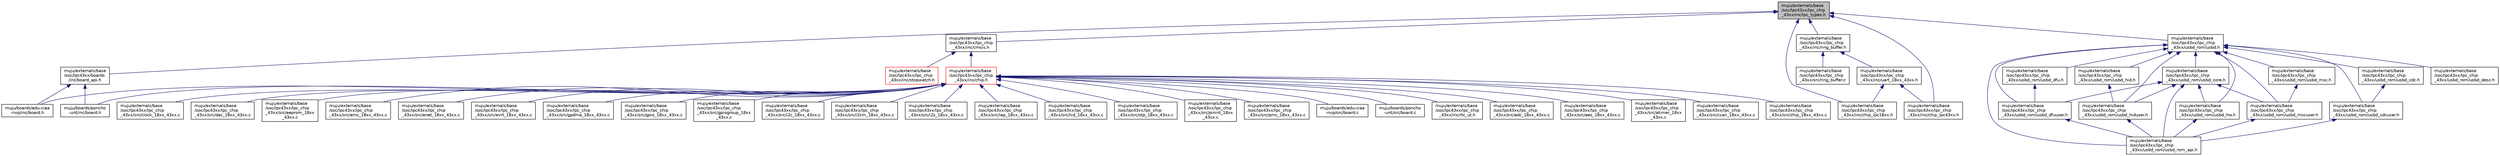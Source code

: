 digraph "muju/externals/base/soc/lpc43xx/lpc_chip_43xx/inc/lpc_types.h"
{
  edge [fontname="Helvetica",fontsize="10",labelfontname="Helvetica",labelfontsize="10"];
  node [fontname="Helvetica",fontsize="10",shape=record];
  Node3 [label="muju/externals/base\l/soc/lpc43xx/lpc_chip\l_43xx/inc/lpc_types.h",height=0.2,width=0.4,color="black", fillcolor="grey75", style="filled", fontcolor="black"];
  Node3 -> Node4 [dir="back",color="midnightblue",fontsize="10",style="solid",fontname="Helvetica"];
  Node4 [label="muju/externals/base\l/soc/lpc43xx/boards\l/inc/board_api.h",height=0.2,width=0.4,color="black", fillcolor="white", style="filled",URL="$board__api_8h.html"];
  Node4 -> Node5 [dir="back",color="midnightblue",fontsize="10",style="solid",fontname="Helvetica"];
  Node5 [label="muju/boards/edu-ciaa\l-nxp/inc/board.h",height=0.2,width=0.4,color="black", fillcolor="white", style="filled",URL="$edu-ciaa-nxp_2inc_2board_8h.html"];
  Node4 -> Node6 [dir="back",color="midnightblue",fontsize="10",style="solid",fontname="Helvetica"];
  Node6 [label="muju/boards/poncho\l-unt/inc/board.h",height=0.2,width=0.4,color="black", fillcolor="white", style="filled",URL="$poncho-unt_2inc_2board_8h.html"];
  Node3 -> Node7 [dir="back",color="midnightblue",fontsize="10",style="solid",fontname="Helvetica"];
  Node7 [label="muju/externals/base\l/soc/lpc43xx/lpc_chip\l_43xx/inc/cmsis.h",height=0.2,width=0.4,color="black", fillcolor="white", style="filled",URL="$cmsis_8h.html"];
  Node7 -> Node8 [dir="back",color="midnightblue",fontsize="10",style="solid",fontname="Helvetica"];
  Node8 [label="muju/externals/base\l/soc/lpc43xx/lpc_chip\l_43xx/inc/chip.h",height=0.2,width=0.4,color="red", fillcolor="white", style="filled",URL="$chip_8h.html"];
  Node8 -> Node5 [dir="back",color="midnightblue",fontsize="10",style="solid",fontname="Helvetica"];
  Node8 -> Node9 [dir="back",color="midnightblue",fontsize="10",style="solid",fontname="Helvetica"];
  Node9 [label="muju/boards/edu-ciaa\l-nxp/src/board.c",height=0.2,width=0.4,color="black", fillcolor="white", style="filled",URL="$edu-ciaa-nxp_2src_2board_8c.html"];
  Node8 -> Node6 [dir="back",color="midnightblue",fontsize="10",style="solid",fontname="Helvetica"];
  Node8 -> Node10 [dir="back",color="midnightblue",fontsize="10",style="solid",fontname="Helvetica"];
  Node10 [label="muju/boards/poncho\l-unt/src/board.c",height=0.2,width=0.4,color="black", fillcolor="white", style="filled",URL="$poncho-unt_2src_2board_8c.html"];
  Node8 -> Node11 [dir="back",color="midnightblue",fontsize="10",style="solid",fontname="Helvetica"];
  Node11 [label="muju/externals/base\l/soc/lpc43xx/lpc_chip\l_43xx/inc/rtc_ut.h",height=0.2,width=0.4,color="black", fillcolor="white", style="filled",URL="$rtc__ut_8h.html"];
  Node8 -> Node12 [dir="back",color="midnightblue",fontsize="10",style="solid",fontname="Helvetica"];
  Node12 [label="muju/externals/base\l/soc/lpc43xx/lpc_chip\l_43xx/src/adc_18xx_43xx.c",height=0.2,width=0.4,color="black", fillcolor="white", style="filled",URL="$adc__18xx__43xx_8c.html"];
  Node8 -> Node13 [dir="back",color="midnightblue",fontsize="10",style="solid",fontname="Helvetica"];
  Node13 [label="muju/externals/base\l/soc/lpc43xx/lpc_chip\l_43xx/src/aes_18xx_43xx.c",height=0.2,width=0.4,color="black", fillcolor="white", style="filled",URL="$aes__18xx__43xx_8c.html"];
  Node8 -> Node14 [dir="back",color="midnightblue",fontsize="10",style="solid",fontname="Helvetica"];
  Node14 [label="muju/externals/base\l/soc/lpc43xx/lpc_chip\l_43xx/src/atimer_18xx\l_43xx.c",height=0.2,width=0.4,color="black", fillcolor="white", style="filled",URL="$atimer__18xx__43xx_8c.html"];
  Node8 -> Node15 [dir="back",color="midnightblue",fontsize="10",style="solid",fontname="Helvetica"];
  Node15 [label="muju/externals/base\l/soc/lpc43xx/lpc_chip\l_43xx/src/ccan_18xx_43xx.c",height=0.2,width=0.4,color="black", fillcolor="white", style="filled",URL="$ccan__18xx__43xx_8c.html"];
  Node8 -> Node16 [dir="back",color="midnightblue",fontsize="10",style="solid",fontname="Helvetica"];
  Node16 [label="muju/externals/base\l/soc/lpc43xx/lpc_chip\l_43xx/src/chip_18xx_43xx.c",height=0.2,width=0.4,color="black", fillcolor="white", style="filled",URL="$chip__18xx__43xx_8c.html"];
  Node8 -> Node17 [dir="back",color="midnightblue",fontsize="10",style="solid",fontname="Helvetica"];
  Node17 [label="muju/externals/base\l/soc/lpc43xx/lpc_chip\l_43xx/src/clock_18xx_43xx.c",height=0.2,width=0.4,color="black", fillcolor="white", style="filled",URL="$clock__18xx__43xx_8c.html"];
  Node8 -> Node18 [dir="back",color="midnightblue",fontsize="10",style="solid",fontname="Helvetica"];
  Node18 [label="muju/externals/base\l/soc/lpc43xx/lpc_chip\l_43xx/src/dac_18xx_43xx.c",height=0.2,width=0.4,color="black", fillcolor="white", style="filled",URL="$dac__18xx__43xx_8c.html"];
  Node8 -> Node19 [dir="back",color="midnightblue",fontsize="10",style="solid",fontname="Helvetica"];
  Node19 [label="muju/externals/base\l/soc/lpc43xx/lpc_chip\l_43xx/src/eeprom_18xx\l_43xx.c",height=0.2,width=0.4,color="black", fillcolor="white", style="filled",URL="$eeprom__18xx__43xx_8c.html"];
  Node8 -> Node20 [dir="back",color="midnightblue",fontsize="10",style="solid",fontname="Helvetica"];
  Node20 [label="muju/externals/base\l/soc/lpc43xx/lpc_chip\l_43xx/src/emc_18xx_43xx.c",height=0.2,width=0.4,color="black", fillcolor="white", style="filled",URL="$emc__18xx__43xx_8c.html"];
  Node8 -> Node21 [dir="back",color="midnightblue",fontsize="10",style="solid",fontname="Helvetica"];
  Node21 [label="muju/externals/base\l/soc/lpc43xx/lpc_chip\l_43xx/src/enet_18xx_43xx.c",height=0.2,width=0.4,color="black", fillcolor="white", style="filled",URL="$enet__18xx__43xx_8c.html"];
  Node8 -> Node22 [dir="back",color="midnightblue",fontsize="10",style="solid",fontname="Helvetica"];
  Node22 [label="muju/externals/base\l/soc/lpc43xx/lpc_chip\l_43xx/src/evrt_18xx_43xx.c",height=0.2,width=0.4,color="black", fillcolor="white", style="filled",URL="$evrt__18xx__43xx_8c.html"];
  Node8 -> Node23 [dir="back",color="midnightblue",fontsize="10",style="solid",fontname="Helvetica"];
  Node23 [label="muju/externals/base\l/soc/lpc43xx/lpc_chip\l_43xx/src/gpdma_18xx_43xx.c",height=0.2,width=0.4,color="black", fillcolor="white", style="filled",URL="$gpdma__18xx__43xx_8c.html"];
  Node8 -> Node24 [dir="back",color="midnightblue",fontsize="10",style="solid",fontname="Helvetica"];
  Node24 [label="muju/externals/base\l/soc/lpc43xx/lpc_chip\l_43xx/src/gpio_18xx_43xx.c",height=0.2,width=0.4,color="black", fillcolor="white", style="filled",URL="$gpio__18xx__43xx_8c.html"];
  Node8 -> Node25 [dir="back",color="midnightblue",fontsize="10",style="solid",fontname="Helvetica"];
  Node25 [label="muju/externals/base\l/soc/lpc43xx/lpc_chip\l_43xx/src/gpiogroup_18xx\l_43xx.c",height=0.2,width=0.4,color="black", fillcolor="white", style="filled",URL="$gpiogroup__18xx__43xx_8c.html"];
  Node8 -> Node26 [dir="back",color="midnightblue",fontsize="10",style="solid",fontname="Helvetica"];
  Node26 [label="muju/externals/base\l/soc/lpc43xx/lpc_chip\l_43xx/src/i2c_18xx_43xx.c",height=0.2,width=0.4,color="black", fillcolor="white", style="filled",URL="$i2c__18xx__43xx_8c.html"];
  Node8 -> Node27 [dir="back",color="midnightblue",fontsize="10",style="solid",fontname="Helvetica"];
  Node27 [label="muju/externals/base\l/soc/lpc43xx/lpc_chip\l_43xx/src/i2cm_18xx_43xx.c",height=0.2,width=0.4,color="black", fillcolor="white", style="filled",URL="$i2cm__18xx__43xx_8c.html"];
  Node8 -> Node28 [dir="back",color="midnightblue",fontsize="10",style="solid",fontname="Helvetica"];
  Node28 [label="muju/externals/base\l/soc/lpc43xx/lpc_chip\l_43xx/src/i2s_18xx_43xx.c",height=0.2,width=0.4,color="black", fillcolor="white", style="filled",URL="$i2s__18xx__43xx_8c.html"];
  Node8 -> Node29 [dir="back",color="midnightblue",fontsize="10",style="solid",fontname="Helvetica"];
  Node29 [label="muju/externals/base\l/soc/lpc43xx/lpc_chip\l_43xx/src/iap_18xx_43xx.c",height=0.2,width=0.4,color="black", fillcolor="white", style="filled",URL="$iap__18xx__43xx_8c.html"];
  Node8 -> Node30 [dir="back",color="midnightblue",fontsize="10",style="solid",fontname="Helvetica"];
  Node30 [label="muju/externals/base\l/soc/lpc43xx/lpc_chip\l_43xx/src/lcd_18xx_43xx.c",height=0.2,width=0.4,color="black", fillcolor="white", style="filled",URL="$lcd__18xx__43xx_8c.html"];
  Node8 -> Node31 [dir="back",color="midnightblue",fontsize="10",style="solid",fontname="Helvetica"];
  Node31 [label="muju/externals/base\l/soc/lpc43xx/lpc_chip\l_43xx/src/otp_18xx_43xx.c",height=0.2,width=0.4,color="black", fillcolor="white", style="filled",URL="$otp__18xx__43xx_8c.html"];
  Node8 -> Node32 [dir="back",color="midnightblue",fontsize="10",style="solid",fontname="Helvetica"];
  Node32 [label="muju/externals/base\l/soc/lpc43xx/lpc_chip\l_43xx/src/pinint_18xx\l_43xx.c",height=0.2,width=0.4,color="black", fillcolor="white", style="filled",URL="$pinint__18xx__43xx_8c.html"];
  Node8 -> Node33 [dir="back",color="midnightblue",fontsize="10",style="solid",fontname="Helvetica"];
  Node33 [label="muju/externals/base\l/soc/lpc43xx/lpc_chip\l_43xx/src/pmc_18xx_43xx.c",height=0.2,width=0.4,color="black", fillcolor="white", style="filled",URL="$pmc__18xx__43xx_8c.html"];
  Node7 -> Node51 [dir="back",color="midnightblue",fontsize="10",style="solid",fontname="Helvetica"];
  Node51 [label="muju/externals/base\l/soc/lpc43xx/lpc_chip\l_43xx/inc/stopwatch.h",height=0.2,width=0.4,color="red", fillcolor="white", style="filled",URL="$stopwatch_8h.html"];
  Node3 -> Node52 [dir="back",color="midnightblue",fontsize="10",style="solid",fontname="Helvetica"];
  Node52 [label="muju/externals/base\l/soc/lpc43xx/lpc_chip\l_43xx/inc/chip_lpc18xx.h",height=0.2,width=0.4,color="black", fillcolor="white", style="filled",URL="$chip__lpc18xx_8h.html"];
  Node3 -> Node53 [dir="back",color="midnightblue",fontsize="10",style="solid",fontname="Helvetica"];
  Node53 [label="muju/externals/base\l/soc/lpc43xx/lpc_chip\l_43xx/inc/ring_buffer.h",height=0.2,width=0.4,color="black", fillcolor="white", style="filled",URL="$ring__buffer_8h.html"];
  Node53 -> Node54 [dir="back",color="midnightblue",fontsize="10",style="solid",fontname="Helvetica"];
  Node54 [label="muju/externals/base\l/soc/lpc43xx/lpc_chip\l_43xx/inc/uart_18xx_43xx.h",height=0.2,width=0.4,color="black", fillcolor="white", style="filled",URL="$uart__18xx__43xx_8h.html"];
  Node54 -> Node52 [dir="back",color="midnightblue",fontsize="10",style="solid",fontname="Helvetica"];
  Node54 -> Node55 [dir="back",color="midnightblue",fontsize="10",style="solid",fontname="Helvetica"];
  Node55 [label="muju/externals/base\l/soc/lpc43xx/lpc_chip\l_43xx/inc/chip_lpc43xx.h",height=0.2,width=0.4,color="black", fillcolor="white", style="filled",URL="$chip__lpc43xx_8h.html"];
  Node53 -> Node56 [dir="back",color="midnightblue",fontsize="10",style="solid",fontname="Helvetica"];
  Node56 [label="muju/externals/base\l/soc/lpc43xx/lpc_chip\l_43xx/src/ring_buffer.c",height=0.2,width=0.4,color="black", fillcolor="white", style="filled",URL="$ring__buffer_8c.html"];
  Node3 -> Node55 [dir="back",color="midnightblue",fontsize="10",style="solid",fontname="Helvetica"];
  Node3 -> Node57 [dir="back",color="midnightblue",fontsize="10",style="solid",fontname="Helvetica"];
  Node57 [label="muju/externals/base\l/soc/lpc43xx/lpc_chip\l_43xx/usbd_rom/usbd.h",height=0.2,width=0.4,color="black", fillcolor="white", style="filled",URL="$usbd_8h.html",tooltip="Common definitions and declarations for the USB stack. "];
  Node57 -> Node58 [dir="back",color="midnightblue",fontsize="10",style="solid",fontname="Helvetica"];
  Node58 [label="muju/externals/base\l/soc/lpc43xx/lpc_chip\l_43xx/usbd_rom/usbd_cdc.h",height=0.2,width=0.4,color="black", fillcolor="white", style="filled",URL="$usbd__cdc_8h.html"];
  Node58 -> Node59 [dir="back",color="midnightblue",fontsize="10",style="solid",fontname="Helvetica"];
  Node59 [label="muju/externals/base\l/soc/lpc43xx/lpc_chip\l_43xx/usbd_rom/usbd_cdcuser.h",height=0.2,width=0.4,color="black", fillcolor="white", style="filled",URL="$usbd__cdcuser_8h.html",tooltip="Communication Device Class (CDC) API structures and function prototypes. "];
  Node59 -> Node60 [dir="back",color="midnightblue",fontsize="10",style="solid",fontname="Helvetica"];
  Node60 [label="muju/externals/base\l/soc/lpc43xx/lpc_chip\l_43xx/usbd_rom/usbd_rom_api.h",height=0.2,width=0.4,color="black", fillcolor="white", style="filled",URL="$usbd__rom__api_8h.html",tooltip="ROM API for USB device stack. "];
  Node57 -> Node59 [dir="back",color="midnightblue",fontsize="10",style="solid",fontname="Helvetica"];
  Node57 -> Node61 [dir="back",color="midnightblue",fontsize="10",style="solid",fontname="Helvetica"];
  Node61 [label="muju/externals/base\l/soc/lpc43xx/lpc_chip\l_43xx/usbd_rom/usbd_core.h",height=0.2,width=0.4,color="black", fillcolor="white", style="filled",URL="$usbd__core_8h.html",tooltip="ROM API for USB device stack. "];
  Node61 -> Node62 [dir="back",color="midnightblue",fontsize="10",style="solid",fontname="Helvetica"];
  Node62 [label="muju/externals/base\l/soc/lpc43xx/lpc_chip\l_43xx/usbd_rom/usbd_dfuuser.h",height=0.2,width=0.4,color="black", fillcolor="white", style="filled",URL="$usbd__dfuuser_8h.html",tooltip="Device Firmware Upgrade (DFU) API structures and function prototypes. "];
  Node62 -> Node60 [dir="back",color="midnightblue",fontsize="10",style="solid",fontname="Helvetica"];
  Node61 -> Node63 [dir="back",color="midnightblue",fontsize="10",style="solid",fontname="Helvetica"];
  Node63 [label="muju/externals/base\l/soc/lpc43xx/lpc_chip\l_43xx/usbd_rom/usbd_hiduser.h",height=0.2,width=0.4,color="black", fillcolor="white", style="filled",URL="$usbd__hiduser_8h.html",tooltip="Human Interface Device (HID) API structures and function prototypes. "];
  Node63 -> Node60 [dir="back",color="midnightblue",fontsize="10",style="solid",fontname="Helvetica"];
  Node61 -> Node64 [dir="back",color="midnightblue",fontsize="10",style="solid",fontname="Helvetica"];
  Node64 [label="muju/externals/base\l/soc/lpc43xx/lpc_chip\l_43xx/usbd_rom/usbd_hw.h",height=0.2,width=0.4,color="black", fillcolor="white", style="filled",URL="$usbd__hw_8h.html",tooltip="USB Hardware Function prototypes. "];
  Node64 -> Node60 [dir="back",color="midnightblue",fontsize="10",style="solid",fontname="Helvetica"];
  Node61 -> Node65 [dir="back",color="midnightblue",fontsize="10",style="solid",fontname="Helvetica"];
  Node65 [label="muju/externals/base\l/soc/lpc43xx/lpc_chip\l_43xx/usbd_rom/usbd_mscuser.h",height=0.2,width=0.4,color="black", fillcolor="white", style="filled",URL="$usbd__mscuser_8h.html",tooltip="Mass Storage Class (MSC) API structures and function prototypes. "];
  Node65 -> Node60 [dir="back",color="midnightblue",fontsize="10",style="solid",fontname="Helvetica"];
  Node61 -> Node60 [dir="back",color="midnightblue",fontsize="10",style="solid",fontname="Helvetica"];
  Node57 -> Node66 [dir="back",color="midnightblue",fontsize="10",style="solid",fontname="Helvetica"];
  Node66 [label="muju/externals/base\l/soc/lpc43xx/lpc_chip\l_43xx/usbd_rom/usbd_desc.h",height=0.2,width=0.4,color="black", fillcolor="white", style="filled",URL="$usbd__desc_8h.html"];
  Node57 -> Node67 [dir="back",color="midnightblue",fontsize="10",style="solid",fontname="Helvetica"];
  Node67 [label="muju/externals/base\l/soc/lpc43xx/lpc_chip\l_43xx/usbd_rom/usbd_dfu.h",height=0.2,width=0.4,color="black", fillcolor="white", style="filled",URL="$usbd__dfu_8h.html",tooltip="Device Firmware Upgrade (DFU) class descriptors. "];
  Node67 -> Node62 [dir="back",color="midnightblue",fontsize="10",style="solid",fontname="Helvetica"];
  Node57 -> Node62 [dir="back",color="midnightblue",fontsize="10",style="solid",fontname="Helvetica"];
  Node57 -> Node68 [dir="back",color="midnightblue",fontsize="10",style="solid",fontname="Helvetica"];
  Node68 [label="muju/externals/base\l/soc/lpc43xx/lpc_chip\l_43xx/usbd_rom/usbd_hid.h",height=0.2,width=0.4,color="black", fillcolor="white", style="filled",URL="$usbd__hid_8h.html",tooltip="Common definitions and declarations for the library USB HID Class driver. "];
  Node68 -> Node63 [dir="back",color="midnightblue",fontsize="10",style="solid",fontname="Helvetica"];
  Node57 -> Node63 [dir="back",color="midnightblue",fontsize="10",style="solid",fontname="Helvetica"];
  Node57 -> Node64 [dir="back",color="midnightblue",fontsize="10",style="solid",fontname="Helvetica"];
  Node57 -> Node69 [dir="back",color="midnightblue",fontsize="10",style="solid",fontname="Helvetica"];
  Node69 [label="muju/externals/base\l/soc/lpc43xx/lpc_chip\l_43xx/usbd_rom/usbd_msc.h",height=0.2,width=0.4,color="black", fillcolor="white", style="filled",URL="$usbd__msc_8h.html",tooltip="Mass Storage class (MSC) descriptors. "];
  Node69 -> Node65 [dir="back",color="midnightblue",fontsize="10",style="solid",fontname="Helvetica"];
  Node57 -> Node65 [dir="back",color="midnightblue",fontsize="10",style="solid",fontname="Helvetica"];
  Node57 -> Node60 [dir="back",color="midnightblue",fontsize="10",style="solid",fontname="Helvetica"];
}
